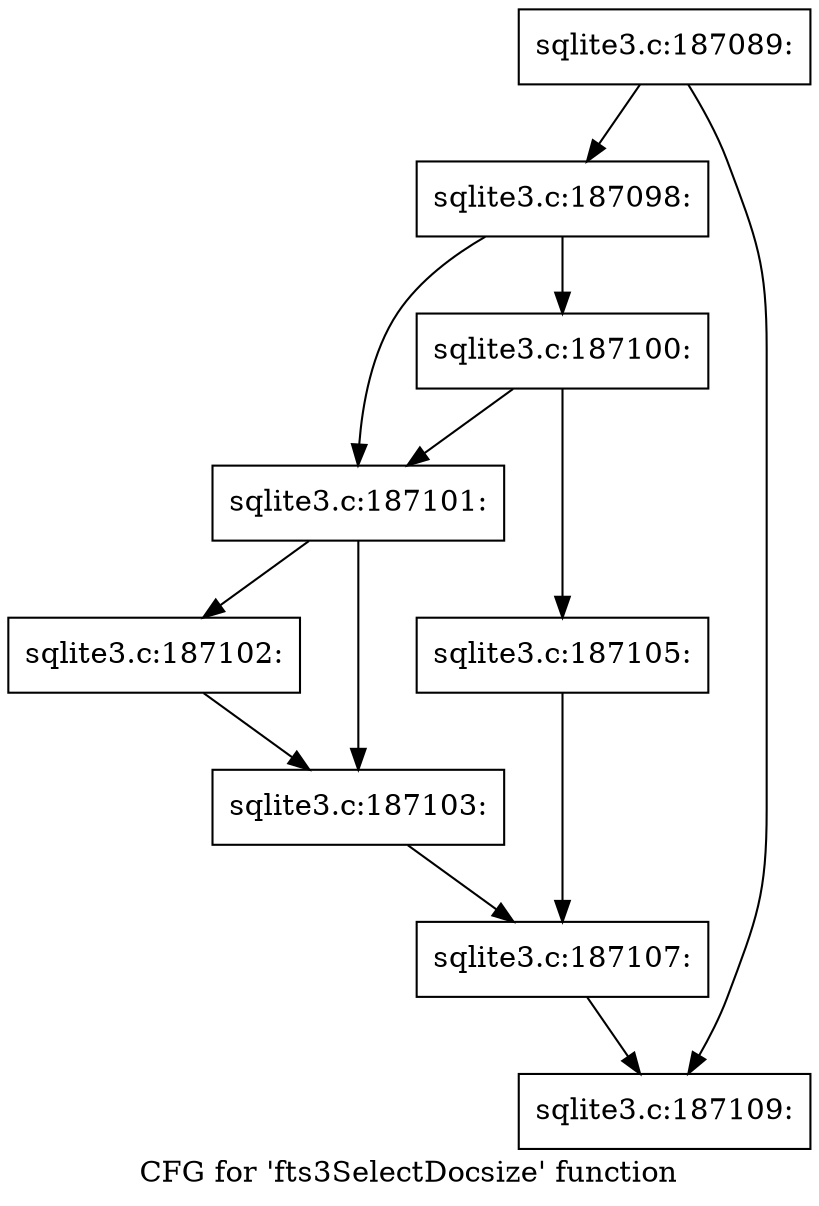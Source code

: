 digraph "CFG for 'fts3SelectDocsize' function" {
	label="CFG for 'fts3SelectDocsize' function";

	Node0x55c0fb36ab80 [shape=record,label="{sqlite3.c:187089:}"];
	Node0x55c0fb36ab80 -> Node0x55c0fb3739a0;
	Node0x55c0fb36ab80 -> Node0x55c0fb3739f0;
	Node0x55c0fb3739a0 [shape=record,label="{sqlite3.c:187098:}"];
	Node0x55c0fb3739a0 -> Node0x55c0fb374270;
	Node0x55c0fb3739a0 -> Node0x55c0fb374360;
	Node0x55c0fb374360 [shape=record,label="{sqlite3.c:187100:}"];
	Node0x55c0fb374360 -> Node0x55c0fb374270;
	Node0x55c0fb374360 -> Node0x55c0fb374310;
	Node0x55c0fb374270 [shape=record,label="{sqlite3.c:187101:}"];
	Node0x55c0fb374270 -> Node0x55c0fb374cf0;
	Node0x55c0fb374270 -> Node0x55c0fb374d40;
	Node0x55c0fb374cf0 [shape=record,label="{sqlite3.c:187102:}"];
	Node0x55c0fb374cf0 -> Node0x55c0fb374d40;
	Node0x55c0fb374d40 [shape=record,label="{sqlite3.c:187103:}"];
	Node0x55c0fb374d40 -> Node0x55c0fb3742c0;
	Node0x55c0fb374310 [shape=record,label="{sqlite3.c:187105:}"];
	Node0x55c0fb374310 -> Node0x55c0fb3742c0;
	Node0x55c0fb3742c0 [shape=record,label="{sqlite3.c:187107:}"];
	Node0x55c0fb3742c0 -> Node0x55c0fb3739f0;
	Node0x55c0fb3739f0 [shape=record,label="{sqlite3.c:187109:}"];
}
